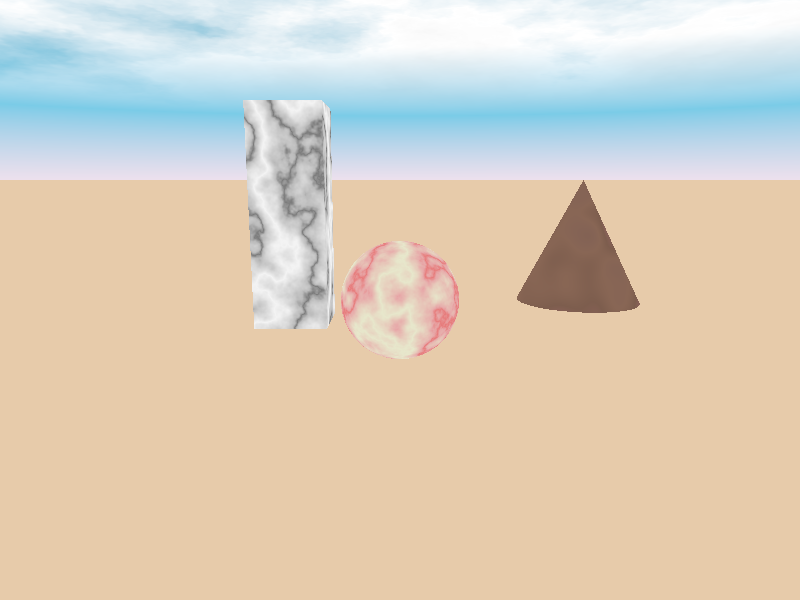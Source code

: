 //  2_example.pov        

#include "colors.inc"  
#include "skies.inc"  
#include "shapes.inc"
#include "textures.inc"     
#include "woods.inc"
#include "stones.inc"                                        
#include "glass.inc"
#include "metals.inc"

  
camera{ 
  location <0.0, 2.0, -10.0> 
  look_at  <0.0, 0.0, 0.0> 
  right x * image_width / image_height
} 
             
             
light_source { 
  <5.0,5.0,-5.0> 
  color rgb <1.0, 1.0, 1.0>
} 
             
             
sky_sphere {
  S_Cloud2
}            


plane {
  y, -1
  pigment { color rgb <0.8,0.6,0.4> }
}      

 
sphere { 
  <0.0, 0.0 ,0.0>, 1.0   
  texture { Red_Marble }   
}
                       
                         
box {
    <-1.0,  0.0, -1.0> 
    <-2.0,  3.0, -2.0>        
    texture { White_Marble }   
}   


cone {  
  <3, 2, 0>, 0.0   
  <3, 0, 0>, 1.0  
  open          
  texture { Rosewood } 
}